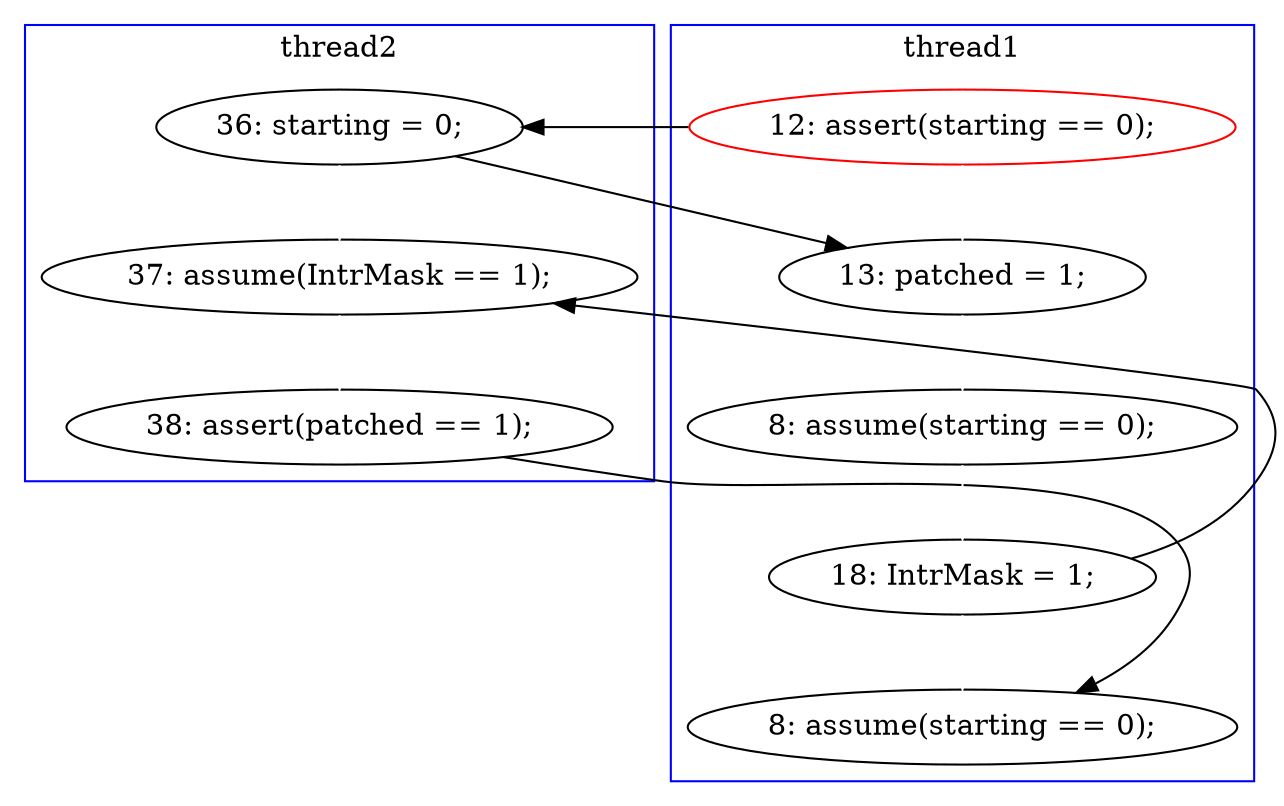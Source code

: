 digraph Counterexample {
	14 -> 15 [color = black, style = solid, constraint = false]
	25 -> 32 [color = black, style = solid, constraint = false]
	13 -> 14 [color = black, style = solid, constraint = false]
	14 -> 24 [color = white, style = solid]
	21 -> 23 [color = white, style = solid]
	15 -> 21 [color = white, style = solid]
	13 -> 15 [color = white, style = solid]
	23 -> 24 [color = black, style = solid, constraint = false]
	23 -> 32 [color = white, style = solid]
	24 -> 25 [color = white, style = solid]
	subgraph cluster1 {
		label = thread1
		color = blue
		15  [label = "13: patched = 1;"]
		21  [label = "8: assume(starting == 0);"]
		32  [label = "8: assume(starting == 0);"]
		23  [label = "18: IntrMask = 1;"]
		13  [label = "12: assert(starting == 0);", color = red]
	}
	subgraph cluster2 {
		label = thread2
		color = blue
		14  [label = "36: starting = 0;"]
		24  [label = "37: assume(IntrMask == 1);"]
		25  [label = "38: assert(patched == 1);"]
	}
}